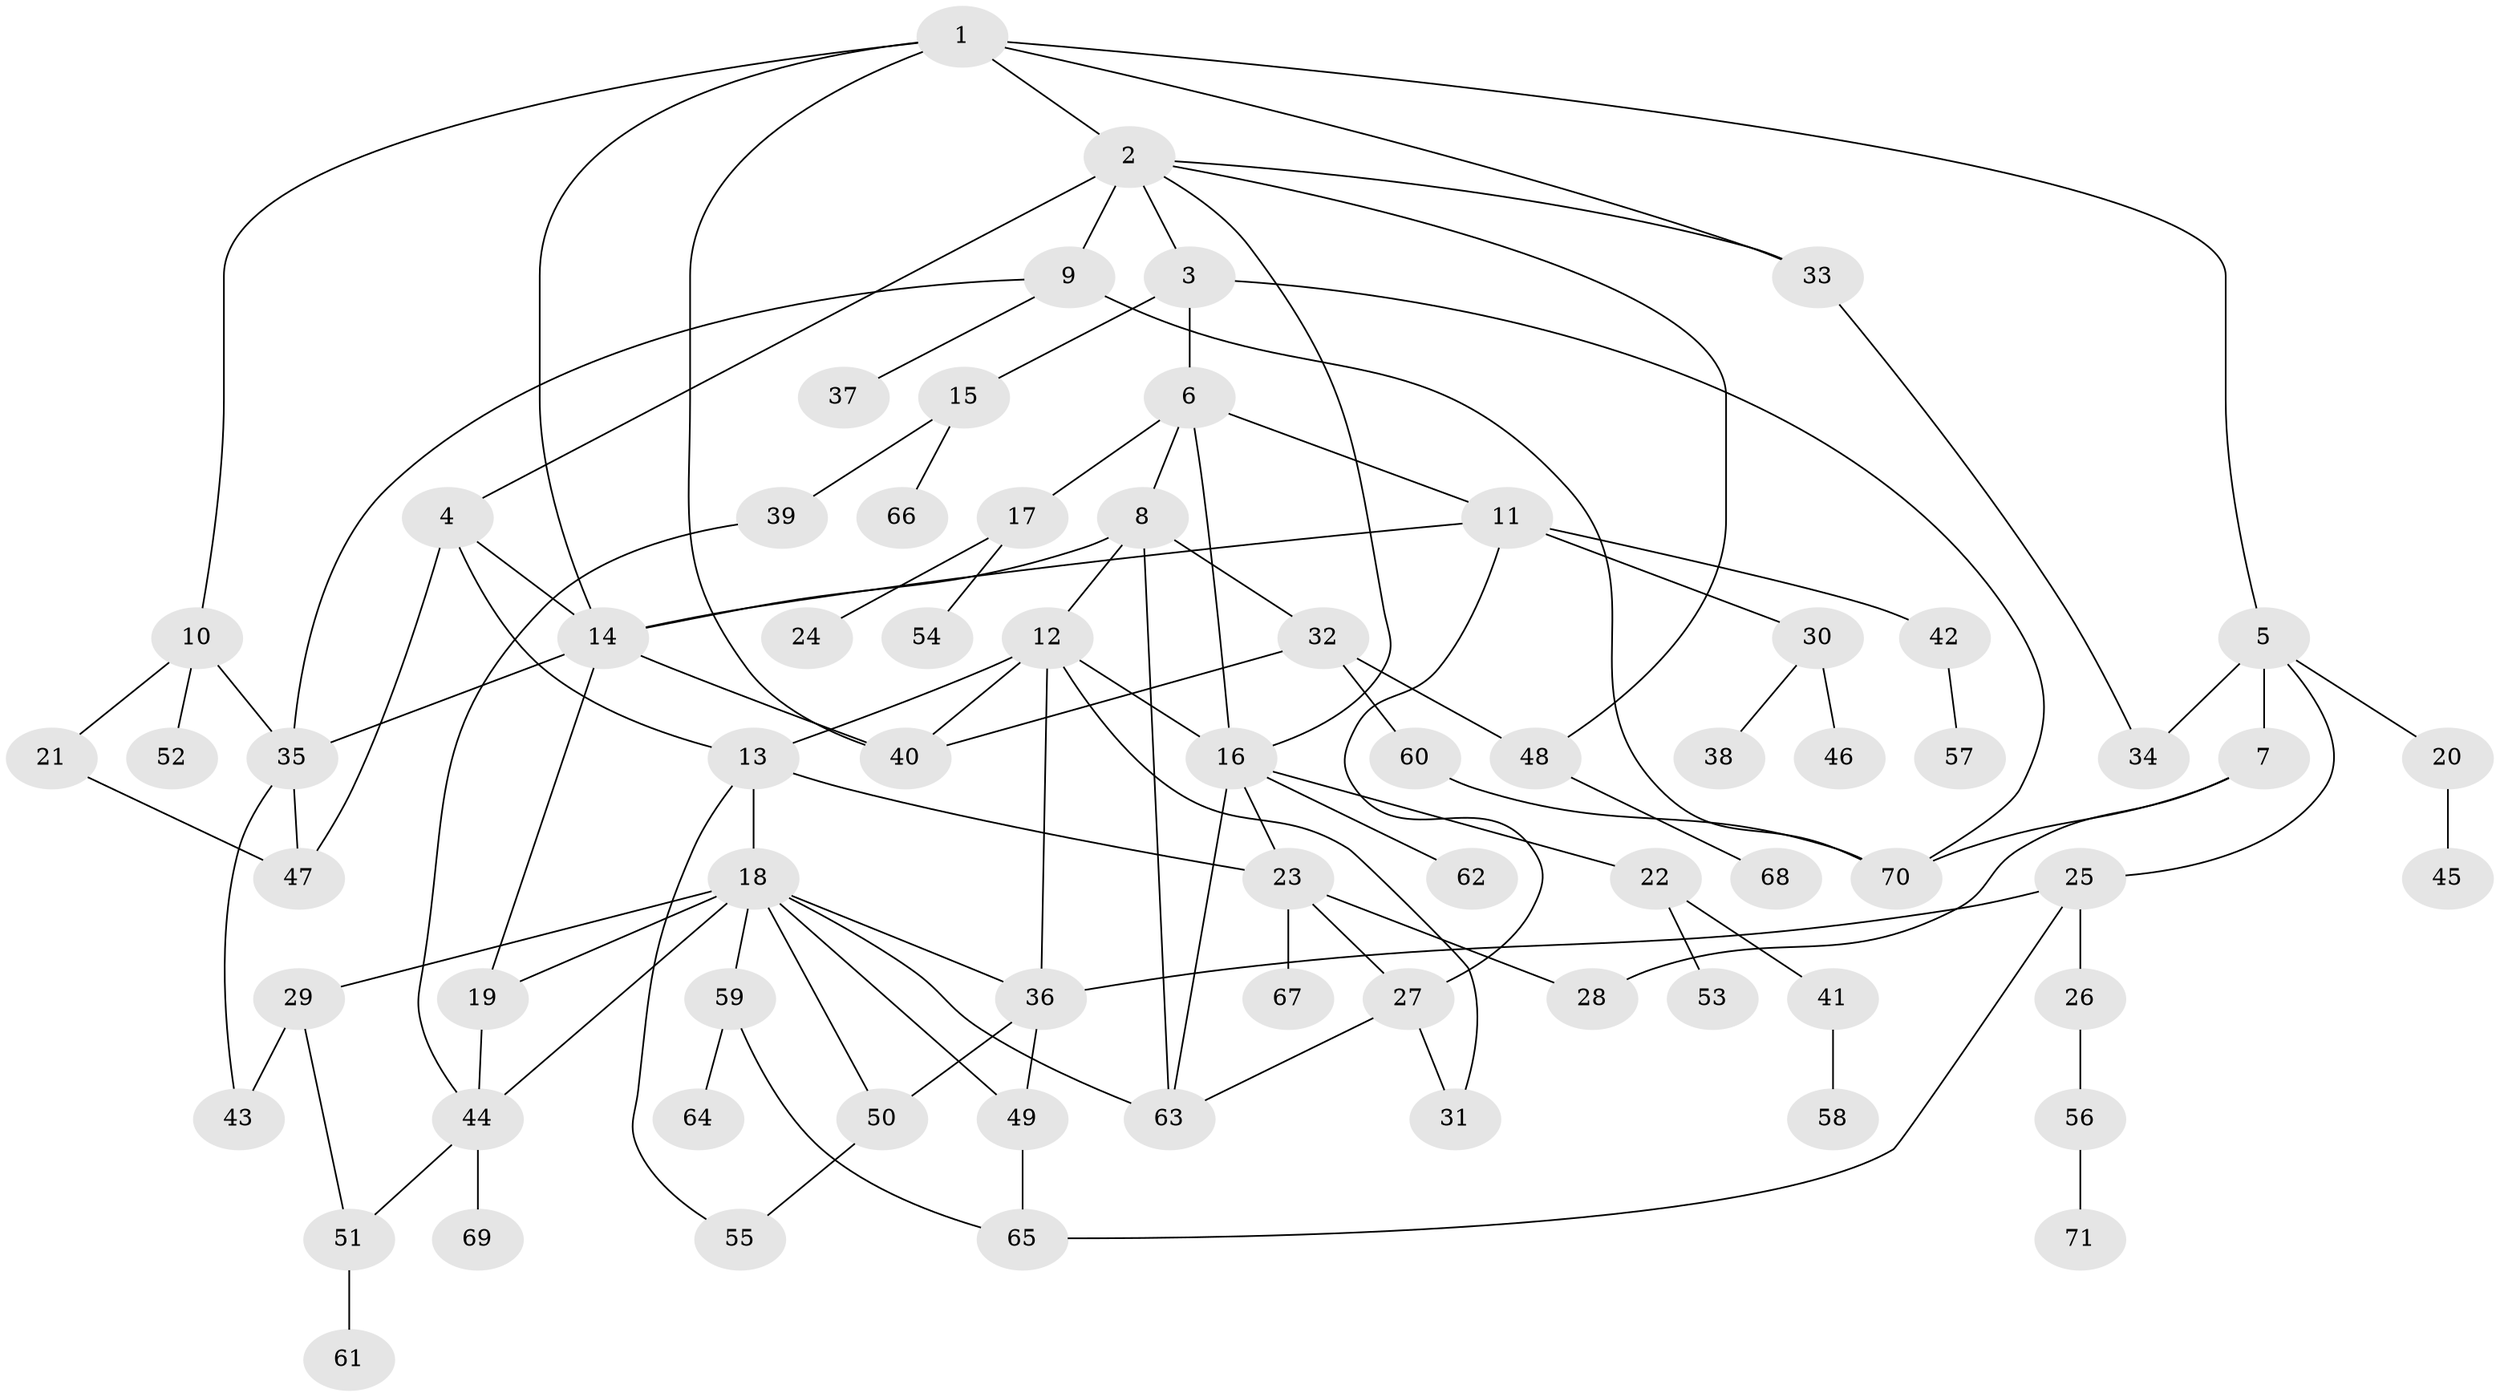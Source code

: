 // original degree distribution, {6: 0.02112676056338028, 9: 0.007042253521126761, 4: 0.14084507042253522, 5: 0.06338028169014084, 2: 0.2676056338028169, 3: 0.16901408450704225, 7: 0.007042253521126761, 8: 0.007042253521126761, 1: 0.31690140845070425}
// Generated by graph-tools (version 1.1) at 2025/34/03/09/25 02:34:08]
// undirected, 71 vertices, 108 edges
graph export_dot {
graph [start="1"]
  node [color=gray90,style=filled];
  1;
  2;
  3;
  4;
  5;
  6;
  7;
  8;
  9;
  10;
  11;
  12;
  13;
  14;
  15;
  16;
  17;
  18;
  19;
  20;
  21;
  22;
  23;
  24;
  25;
  26;
  27;
  28;
  29;
  30;
  31;
  32;
  33;
  34;
  35;
  36;
  37;
  38;
  39;
  40;
  41;
  42;
  43;
  44;
  45;
  46;
  47;
  48;
  49;
  50;
  51;
  52;
  53;
  54;
  55;
  56;
  57;
  58;
  59;
  60;
  61;
  62;
  63;
  64;
  65;
  66;
  67;
  68;
  69;
  70;
  71;
  1 -- 2 [weight=1.0];
  1 -- 5 [weight=1.0];
  1 -- 10 [weight=1.0];
  1 -- 14 [weight=1.0];
  1 -- 33 [weight=1.0];
  1 -- 40 [weight=1.0];
  2 -- 3 [weight=1.0];
  2 -- 4 [weight=1.0];
  2 -- 9 [weight=2.0];
  2 -- 16 [weight=1.0];
  2 -- 33 [weight=1.0];
  2 -- 48 [weight=1.0];
  3 -- 6 [weight=1.0];
  3 -- 15 [weight=1.0];
  3 -- 70 [weight=1.0];
  4 -- 13 [weight=1.0];
  4 -- 14 [weight=1.0];
  4 -- 47 [weight=1.0];
  5 -- 7 [weight=1.0];
  5 -- 20 [weight=1.0];
  5 -- 25 [weight=1.0];
  5 -- 34 [weight=1.0];
  6 -- 8 [weight=1.0];
  6 -- 11 [weight=1.0];
  6 -- 16 [weight=1.0];
  6 -- 17 [weight=1.0];
  7 -- 28 [weight=1.0];
  7 -- 70 [weight=1.0];
  8 -- 12 [weight=1.0];
  8 -- 14 [weight=1.0];
  8 -- 32 [weight=2.0];
  8 -- 63 [weight=1.0];
  9 -- 35 [weight=1.0];
  9 -- 37 [weight=1.0];
  9 -- 70 [weight=1.0];
  10 -- 21 [weight=1.0];
  10 -- 35 [weight=1.0];
  10 -- 52 [weight=1.0];
  11 -- 14 [weight=1.0];
  11 -- 27 [weight=1.0];
  11 -- 30 [weight=1.0];
  11 -- 42 [weight=1.0];
  12 -- 13 [weight=1.0];
  12 -- 16 [weight=1.0];
  12 -- 31 [weight=1.0];
  12 -- 36 [weight=1.0];
  12 -- 40 [weight=1.0];
  13 -- 18 [weight=2.0];
  13 -- 23 [weight=1.0];
  13 -- 55 [weight=1.0];
  14 -- 19 [weight=1.0];
  14 -- 35 [weight=1.0];
  14 -- 40 [weight=1.0];
  15 -- 39 [weight=1.0];
  15 -- 66 [weight=1.0];
  16 -- 22 [weight=1.0];
  16 -- 23 [weight=1.0];
  16 -- 62 [weight=1.0];
  16 -- 63 [weight=1.0];
  17 -- 24 [weight=1.0];
  17 -- 54 [weight=1.0];
  18 -- 19 [weight=1.0];
  18 -- 29 [weight=1.0];
  18 -- 36 [weight=1.0];
  18 -- 44 [weight=1.0];
  18 -- 49 [weight=1.0];
  18 -- 50 [weight=1.0];
  18 -- 59 [weight=1.0];
  18 -- 63 [weight=1.0];
  19 -- 44 [weight=1.0];
  20 -- 45 [weight=1.0];
  21 -- 47 [weight=1.0];
  22 -- 41 [weight=1.0];
  22 -- 53 [weight=1.0];
  23 -- 27 [weight=1.0];
  23 -- 28 [weight=1.0];
  23 -- 67 [weight=1.0];
  25 -- 26 [weight=1.0];
  25 -- 36 [weight=1.0];
  25 -- 65 [weight=1.0];
  26 -- 56 [weight=2.0];
  27 -- 31 [weight=1.0];
  27 -- 63 [weight=1.0];
  29 -- 43 [weight=1.0];
  29 -- 51 [weight=1.0];
  30 -- 38 [weight=1.0];
  30 -- 46 [weight=1.0];
  32 -- 40 [weight=1.0];
  32 -- 48 [weight=1.0];
  32 -- 60 [weight=2.0];
  33 -- 34 [weight=1.0];
  35 -- 43 [weight=1.0];
  35 -- 47 [weight=1.0];
  36 -- 49 [weight=1.0];
  36 -- 50 [weight=1.0];
  39 -- 44 [weight=1.0];
  41 -- 58 [weight=2.0];
  42 -- 57 [weight=1.0];
  44 -- 51 [weight=1.0];
  44 -- 69 [weight=2.0];
  48 -- 68 [weight=1.0];
  49 -- 65 [weight=2.0];
  50 -- 55 [weight=1.0];
  51 -- 61 [weight=1.0];
  56 -- 71 [weight=1.0];
  59 -- 64 [weight=1.0];
  59 -- 65 [weight=1.0];
  60 -- 70 [weight=1.0];
}
